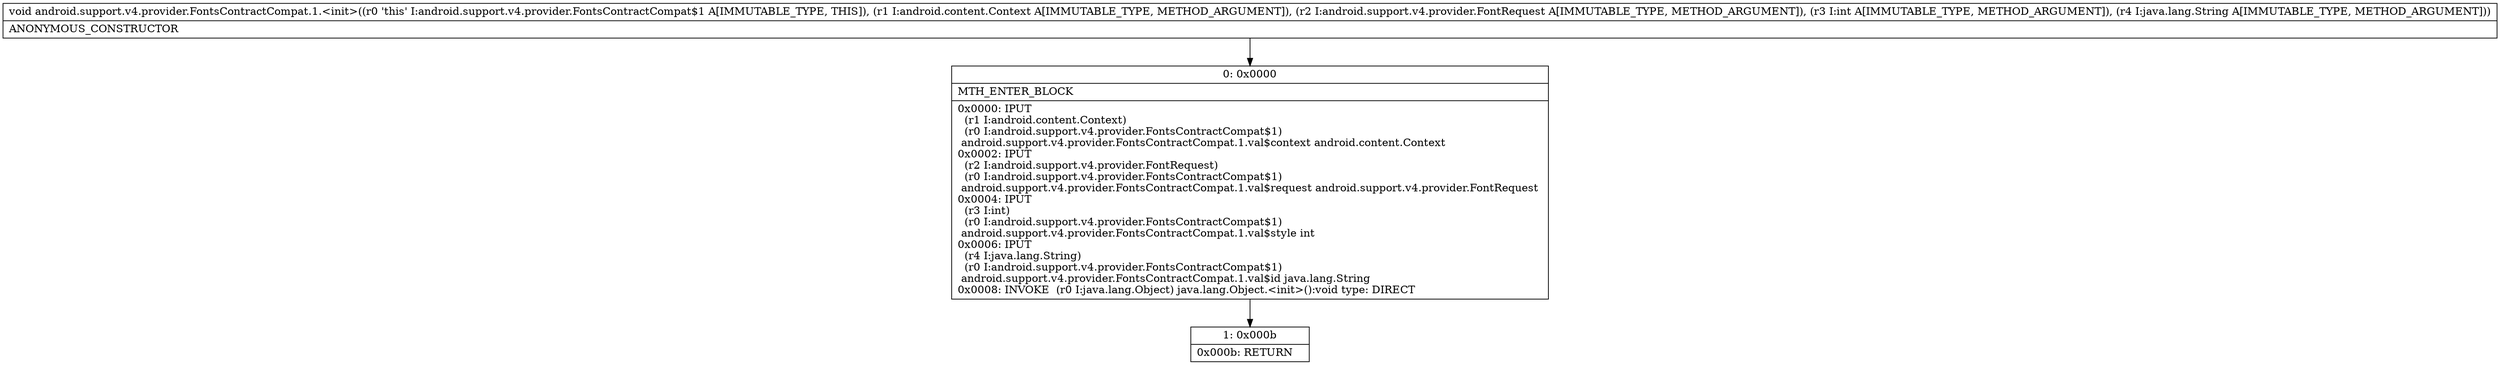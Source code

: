 digraph "CFG forandroid.support.v4.provider.FontsContractCompat.1.\<init\>(Landroid\/content\/Context;Landroid\/support\/v4\/provider\/FontRequest;ILjava\/lang\/String;)V" {
Node_0 [shape=record,label="{0\:\ 0x0000|MTH_ENTER_BLOCK\l|0x0000: IPUT  \l  (r1 I:android.content.Context)\l  (r0 I:android.support.v4.provider.FontsContractCompat$1)\l android.support.v4.provider.FontsContractCompat.1.val$context android.content.Context \l0x0002: IPUT  \l  (r2 I:android.support.v4.provider.FontRequest)\l  (r0 I:android.support.v4.provider.FontsContractCompat$1)\l android.support.v4.provider.FontsContractCompat.1.val$request android.support.v4.provider.FontRequest \l0x0004: IPUT  \l  (r3 I:int)\l  (r0 I:android.support.v4.provider.FontsContractCompat$1)\l android.support.v4.provider.FontsContractCompat.1.val$style int \l0x0006: IPUT  \l  (r4 I:java.lang.String)\l  (r0 I:android.support.v4.provider.FontsContractCompat$1)\l android.support.v4.provider.FontsContractCompat.1.val$id java.lang.String \l0x0008: INVOKE  (r0 I:java.lang.Object) java.lang.Object.\<init\>():void type: DIRECT \l}"];
Node_1 [shape=record,label="{1\:\ 0x000b|0x000b: RETURN   \l}"];
MethodNode[shape=record,label="{void android.support.v4.provider.FontsContractCompat.1.\<init\>((r0 'this' I:android.support.v4.provider.FontsContractCompat$1 A[IMMUTABLE_TYPE, THIS]), (r1 I:android.content.Context A[IMMUTABLE_TYPE, METHOD_ARGUMENT]), (r2 I:android.support.v4.provider.FontRequest A[IMMUTABLE_TYPE, METHOD_ARGUMENT]), (r3 I:int A[IMMUTABLE_TYPE, METHOD_ARGUMENT]), (r4 I:java.lang.String A[IMMUTABLE_TYPE, METHOD_ARGUMENT]))  | ANONYMOUS_CONSTRUCTOR\l}"];
MethodNode -> Node_0;
Node_0 -> Node_1;
}


